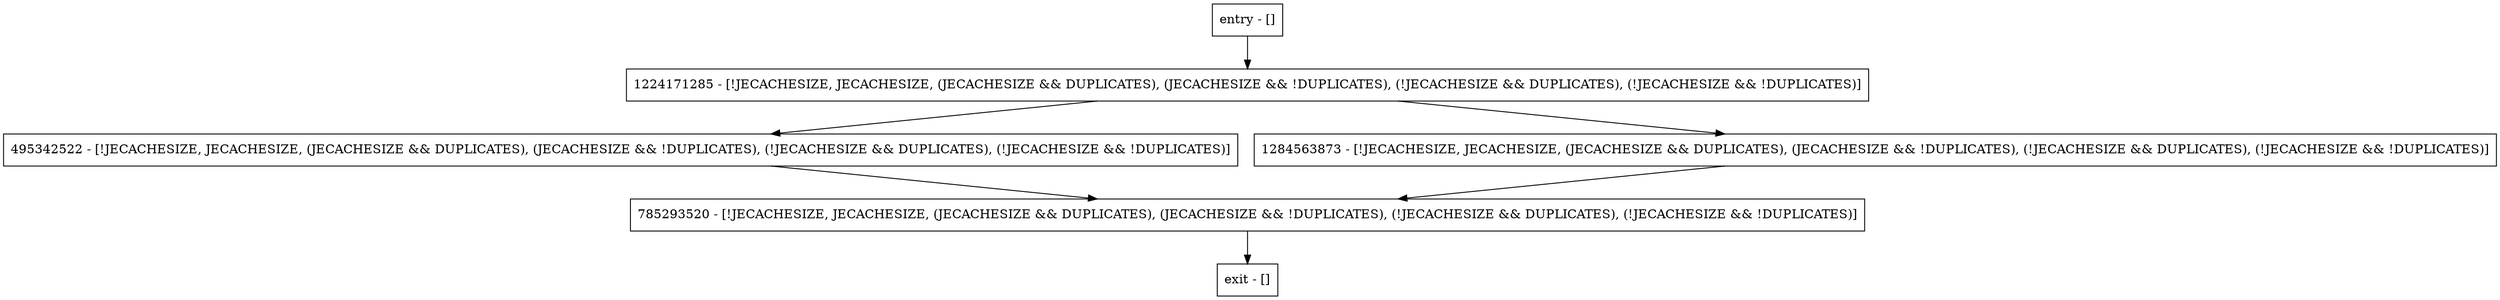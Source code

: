 digraph getRepContext {
node [shape=record];
entry [label="entry - []"];
exit [label="exit - []"];
1224171285 [label="1224171285 - [!JECACHESIZE, JECACHESIZE, (JECACHESIZE && DUPLICATES), (JECACHESIZE && !DUPLICATES), (!JECACHESIZE && DUPLICATES), (!JECACHESIZE && !DUPLICATES)]"];
785293520 [label="785293520 - [!JECACHESIZE, JECACHESIZE, (JECACHESIZE && DUPLICATES), (JECACHESIZE && !DUPLICATES), (!JECACHESIZE && DUPLICATES), (!JECACHESIZE && !DUPLICATES)]"];
495342522 [label="495342522 - [!JECACHESIZE, JECACHESIZE, (JECACHESIZE && DUPLICATES), (JECACHESIZE && !DUPLICATES), (!JECACHESIZE && DUPLICATES), (!JECACHESIZE && !DUPLICATES)]"];
1284563873 [label="1284563873 - [!JECACHESIZE, JECACHESIZE, (JECACHESIZE && DUPLICATES), (JECACHESIZE && !DUPLICATES), (!JECACHESIZE && DUPLICATES), (!JECACHESIZE && !DUPLICATES)]"];
entry;
exit;
entry -> 1224171285;
1224171285 -> 495342522;
1224171285 -> 1284563873;
785293520 -> exit;
495342522 -> 785293520;
1284563873 -> 785293520;
}
